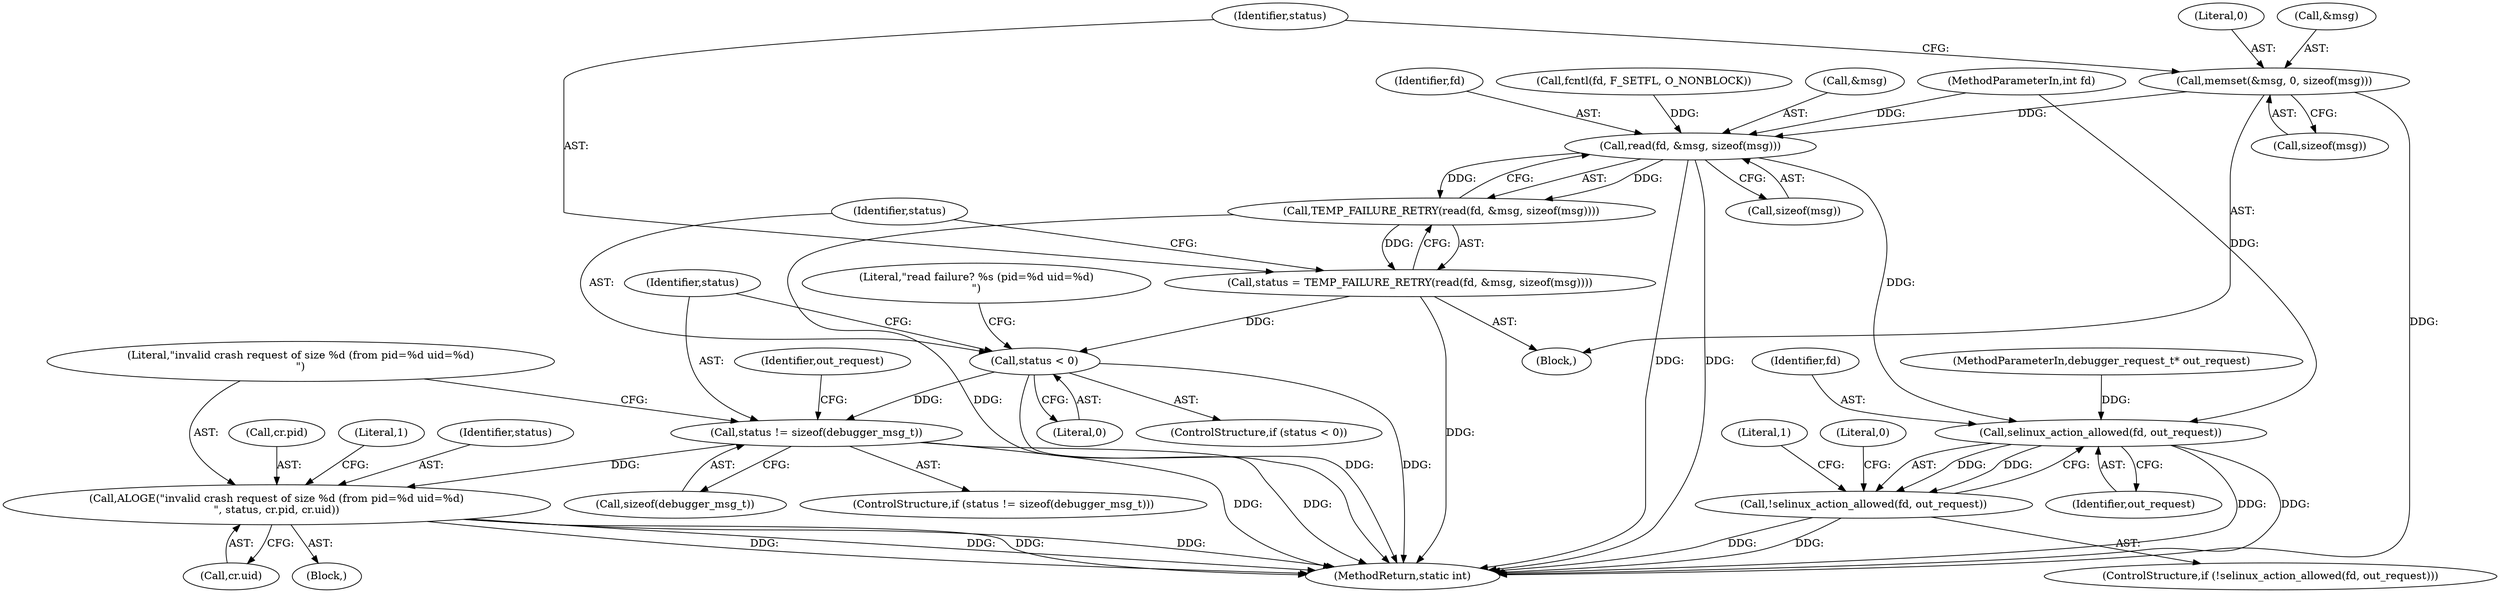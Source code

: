 digraph "0_Android_d7603583f90c2bc6074a4ee2886bd28082d7c65b_0@API" {
"1000184" [label="(Call,memset(&msg, 0, sizeof(msg)))"];
"1000193" [label="(Call,read(fd, &msg, sizeof(msg)))"];
"1000192" [label="(Call,TEMP_FAILURE_RETRY(read(fd, &msg, sizeof(msg))))"];
"1000190" [label="(Call,status = TEMP_FAILURE_RETRY(read(fd, &msg, sizeof(msg))))"];
"1000200" [label="(Call,status < 0)"];
"1000218" [label="(Call,status != sizeof(debugger_msg_t))"];
"1000223" [label="(Call,ALOGE(\"invalid crash request of size %d (from pid=%d uid=%d)\n\", status, cr.pid, cr.uid))"];
"1000367" [label="(Call,selinux_action_allowed(fd, out_request))"];
"1000366" [label="(Call,!selinux_action_allowed(fd, out_request))"];
"1000224" [label="(Literal,\"invalid crash request of size %d (from pid=%d uid=%d)\n\")"];
"1000190" [label="(Call,status = TEMP_FAILURE_RETRY(read(fd, &msg, sizeof(msg))))"];
"1000194" [label="(Identifier,fd)"];
"1000192" [label="(Call,TEMP_FAILURE_RETRY(read(fd, &msg, sizeof(msg))))"];
"1000226" [label="(Call,cr.pid)"];
"1000366" [label="(Call,!selinux_action_allowed(fd, out_request))"];
"1000372" [label="(Literal,1)"];
"1000220" [label="(Call,sizeof(debugger_msg_t))"];
"1000218" [label="(Call,status != sizeof(debugger_msg_t))"];
"1000200" [label="(Call,status < 0)"];
"1000134" [label="(Call,fcntl(fd, F_SETFL, O_NONBLOCK))"];
"1000184" [label="(Call,memset(&msg, 0, sizeof(msg)))"];
"1000367" [label="(Call,selinux_action_allowed(fd, out_request))"];
"1000368" [label="(Identifier,fd)"];
"1000195" [label="(Call,&msg)"];
"1000380" [label="(MethodReturn,static int)"];
"1000191" [label="(Identifier,status)"];
"1000187" [label="(Literal,0)"];
"1000219" [label="(Identifier,status)"];
"1000217" [label="(ControlStructure,if (status != sizeof(debugger_msg_t)))"];
"1000234" [label="(Literal,1)"];
"1000369" [label="(Identifier,out_request)"];
"1000197" [label="(Call,sizeof(msg))"];
"1000229" [label="(Call,cr.uid)"];
"1000205" [label="(Literal,\"read failure? %s (pid=%d uid=%d)\n\")"];
"1000201" [label="(Identifier,status)"];
"1000103" [label="(MethodParameterIn,debugger_request_t* out_request)"];
"1000237" [label="(Identifier,out_request)"];
"1000102" [label="(MethodParameterIn,int fd)"];
"1000223" [label="(Call,ALOGE(\"invalid crash request of size %d (from pid=%d uid=%d)\n\", status, cr.pid, cr.uid))"];
"1000365" [label="(ControlStructure,if (!selinux_action_allowed(fd, out_request)))"];
"1000225" [label="(Identifier,status)"];
"1000188" [label="(Call,sizeof(msg))"];
"1000193" [label="(Call,read(fd, &msg, sizeof(msg)))"];
"1000202" [label="(Literal,0)"];
"1000222" [label="(Block,)"];
"1000104" [label="(Block,)"];
"1000185" [label="(Call,&msg)"];
"1000199" [label="(ControlStructure,if (status < 0))"];
"1000379" [label="(Literal,0)"];
"1000184" -> "1000104"  [label="AST: "];
"1000184" -> "1000188"  [label="CFG: "];
"1000185" -> "1000184"  [label="AST: "];
"1000187" -> "1000184"  [label="AST: "];
"1000188" -> "1000184"  [label="AST: "];
"1000191" -> "1000184"  [label="CFG: "];
"1000184" -> "1000380"  [label="DDG: "];
"1000184" -> "1000193"  [label="DDG: "];
"1000193" -> "1000192"  [label="AST: "];
"1000193" -> "1000197"  [label="CFG: "];
"1000194" -> "1000193"  [label="AST: "];
"1000195" -> "1000193"  [label="AST: "];
"1000197" -> "1000193"  [label="AST: "];
"1000192" -> "1000193"  [label="CFG: "];
"1000193" -> "1000380"  [label="DDG: "];
"1000193" -> "1000380"  [label="DDG: "];
"1000193" -> "1000192"  [label="DDG: "];
"1000193" -> "1000192"  [label="DDG: "];
"1000102" -> "1000193"  [label="DDG: "];
"1000134" -> "1000193"  [label="DDG: "];
"1000193" -> "1000367"  [label="DDG: "];
"1000192" -> "1000190"  [label="AST: "];
"1000190" -> "1000192"  [label="CFG: "];
"1000192" -> "1000380"  [label="DDG: "];
"1000192" -> "1000190"  [label="DDG: "];
"1000190" -> "1000104"  [label="AST: "];
"1000191" -> "1000190"  [label="AST: "];
"1000201" -> "1000190"  [label="CFG: "];
"1000190" -> "1000380"  [label="DDG: "];
"1000190" -> "1000200"  [label="DDG: "];
"1000200" -> "1000199"  [label="AST: "];
"1000200" -> "1000202"  [label="CFG: "];
"1000201" -> "1000200"  [label="AST: "];
"1000202" -> "1000200"  [label="AST: "];
"1000205" -> "1000200"  [label="CFG: "];
"1000219" -> "1000200"  [label="CFG: "];
"1000200" -> "1000380"  [label="DDG: "];
"1000200" -> "1000380"  [label="DDG: "];
"1000200" -> "1000218"  [label="DDG: "];
"1000218" -> "1000217"  [label="AST: "];
"1000218" -> "1000220"  [label="CFG: "];
"1000219" -> "1000218"  [label="AST: "];
"1000220" -> "1000218"  [label="AST: "];
"1000224" -> "1000218"  [label="CFG: "];
"1000237" -> "1000218"  [label="CFG: "];
"1000218" -> "1000380"  [label="DDG: "];
"1000218" -> "1000380"  [label="DDG: "];
"1000218" -> "1000223"  [label="DDG: "];
"1000223" -> "1000222"  [label="AST: "];
"1000223" -> "1000229"  [label="CFG: "];
"1000224" -> "1000223"  [label="AST: "];
"1000225" -> "1000223"  [label="AST: "];
"1000226" -> "1000223"  [label="AST: "];
"1000229" -> "1000223"  [label="AST: "];
"1000234" -> "1000223"  [label="CFG: "];
"1000223" -> "1000380"  [label="DDG: "];
"1000223" -> "1000380"  [label="DDG: "];
"1000223" -> "1000380"  [label="DDG: "];
"1000223" -> "1000380"  [label="DDG: "];
"1000367" -> "1000366"  [label="AST: "];
"1000367" -> "1000369"  [label="CFG: "];
"1000368" -> "1000367"  [label="AST: "];
"1000369" -> "1000367"  [label="AST: "];
"1000366" -> "1000367"  [label="CFG: "];
"1000367" -> "1000380"  [label="DDG: "];
"1000367" -> "1000380"  [label="DDG: "];
"1000367" -> "1000366"  [label="DDG: "];
"1000367" -> "1000366"  [label="DDG: "];
"1000102" -> "1000367"  [label="DDG: "];
"1000103" -> "1000367"  [label="DDG: "];
"1000366" -> "1000365"  [label="AST: "];
"1000372" -> "1000366"  [label="CFG: "];
"1000379" -> "1000366"  [label="CFG: "];
"1000366" -> "1000380"  [label="DDG: "];
"1000366" -> "1000380"  [label="DDG: "];
}

